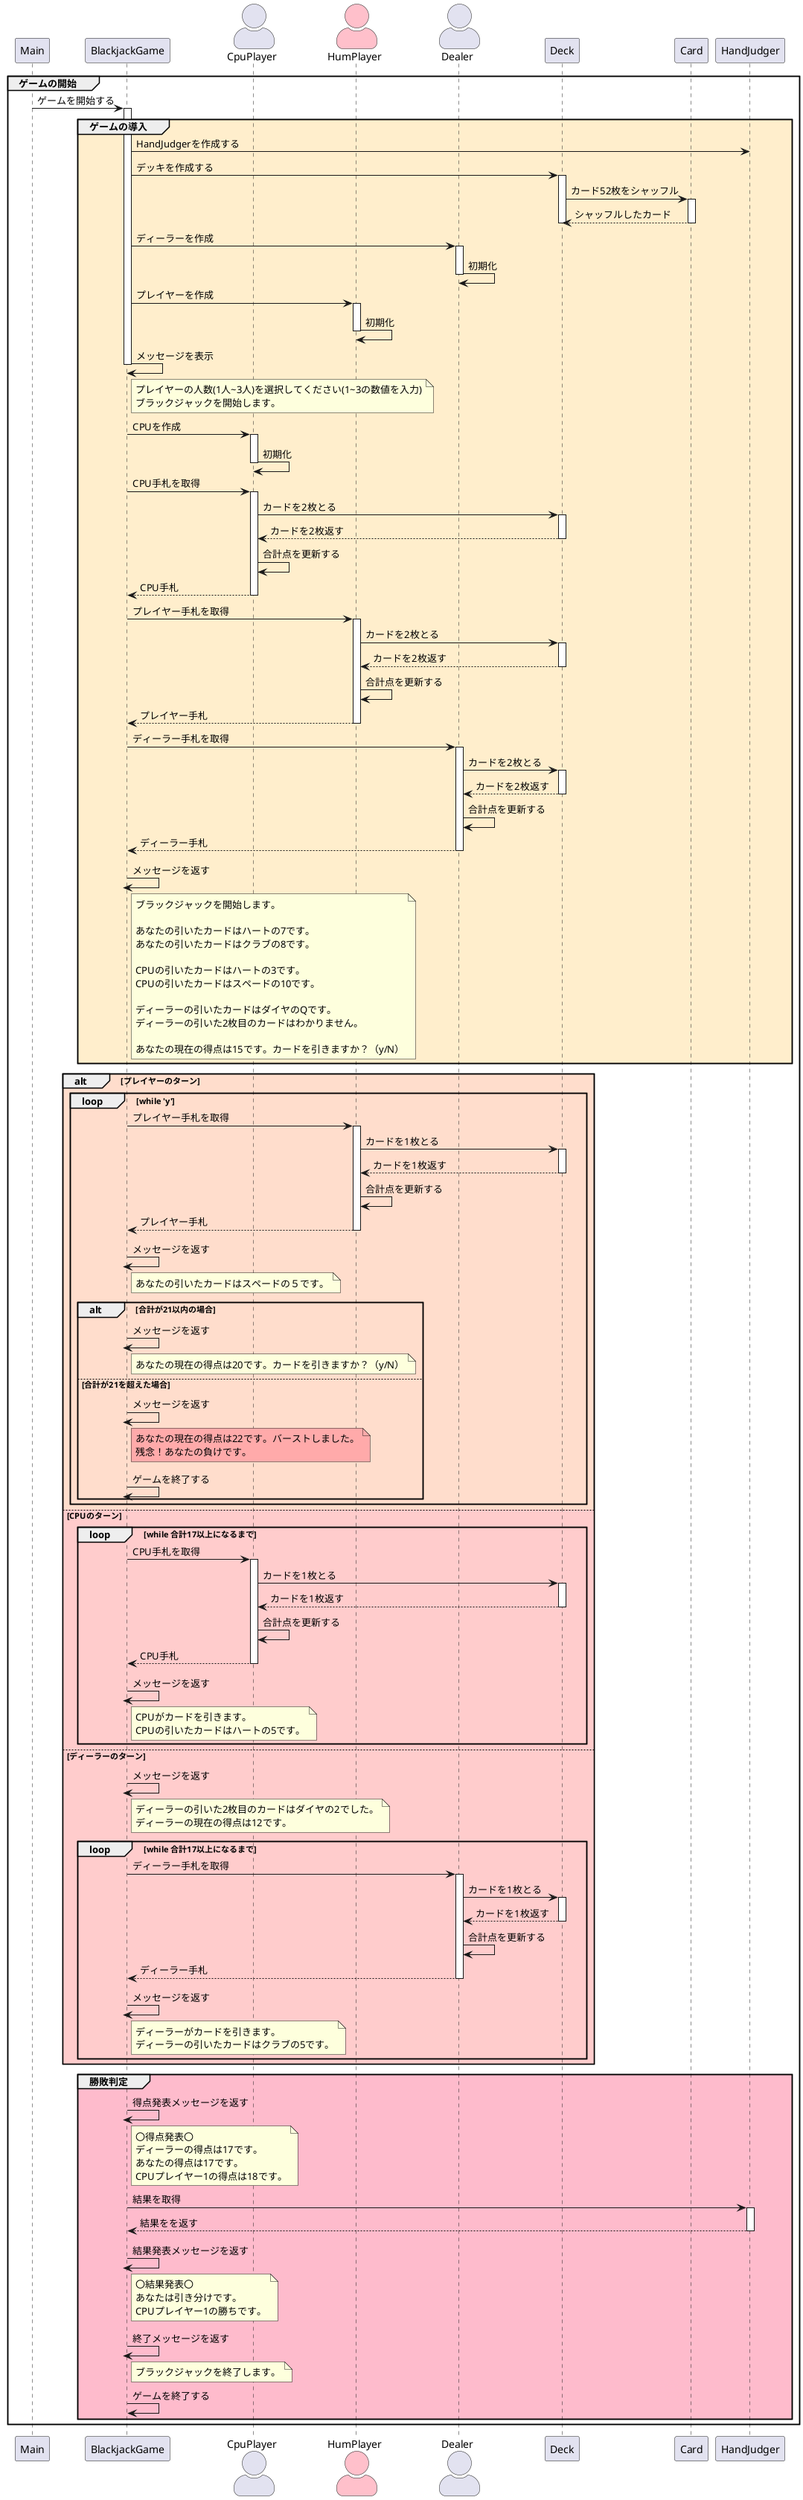 @startuml blackjack

skinparam actorStyle awesome

participant Main          as Main
participant BlackjackGame as Game
actor       CpuPlayer     as C
actor       HumPlayer     as P #pink
actor       Dealer        as D
participant Deck          as Deck
participant Card          as Card
participant HandJudger    as HandJudger

group ゲームの開始
    Main -> Game : ゲームを開始する
    activate Game

    group #FFEECC  ゲームの導入
        Game -> HandJudger : HandJudgerを作成する

        Game -> Deck : デッキを作成する
        activate Deck
        Deck -> Card : カード52枚をシャッフル
        activate Card
        Card --> Deck : シャッフルしたカード
        deactivate Card
        deactivate Deck

        Game -> D : ディーラーを作成
        activate D
        D -> D : 初期化
        deactivate D

        Game -> P : プレイヤーを作成
        activate P
        P -> P : 初期化
        deactivate P

    Game -> Game : メッセージを表示
        deactivate Game

        note right Game
            プレイヤーの人数(1人~3人)を選択してください(1~3の数値を入力)
            ブラックジャックを開始します。
        end note

        Game -> C : CPUを作成
        activate C
        C -> C : 初期化
        deactivate C

        Game -> C : CPU手札を取得
        activate C
        C -> Deck : カードを2枚とる
        activate Deck
        Deck --> C : カードを2枚返す
        deactivate Deck
        C -> C : 合計点を更新する
        C --> Game : CPU手札
        deactivate C

        Game -> P : プレイヤー手札を取得
        activate P
        P -> Deck : カードを2枚とる
        activate Deck
        Deck --> P : カードを2枚返す
        deactivate Deck
        P -> P : 合計点を更新する
        P --> Game : プレイヤー手札
        deactivate P

        Game -> D : ディーラー手札を取得
        activate D
        D -> Deck : カードを2枚とる
        activate Deck
        Deck  --> D : カードを2枚返す
        deactivate Deck
        D -> D : 合計点を更新する
        D --> Game : ディーラー手札
        deactivate D

        Game -> Game : メッセージを返す
        deactivate Game

        note right Game
            ブラックジャックを開始します。

            あなたの引いたカードはハートの7です。
            あなたの引いたカードはクラブの8です。

            CPUの引いたカードはハートの3です。
            CPUの引いたカードはスペードの10です。

            ディーラーの引いたカードはダイヤのQです。
            ディーラーの引いた2枚目のカードはわかりません。

            あなたの現在の得点は15です。カードを引きますか？（y/N）
        end note
    end


alt #FFDDCC プレイヤーのターン
    loop  while 'y'
        Game -> P : プレイヤー手札を取得
        activate P
        P -> Deck : カードを1枚とる
        activate Deck
        Deck --> P : カードを1枚返す
        deactivate Deck
        P -> P : 合計点を更新する
        P --> Game : プレイヤー手札
        deactivate P

        Game -> Game : メッセージを返す
        deactivate Game

        note right Game
            あなたの引いたカードはスペードの５です。
        end note

        alt 合計が21以内の場合
            Game -> Game : メッセージを返す
            deactivate Game
            note right Game
                あなたの現在の得点は20です。カードを引きますか？（y/N）
            end note

        else 合計が21を超えた場合
            Game -> Game : メッセージを返す
            deactivate Game
            note right Game #FFAAAA
                あなたの現在の得点は22です。バーストしました。
                残念！あなたの負けです。
            end note
            Game -> Game : ゲームを終了する
            deactivate Game
        end
    end

    else #FFCCCC CPUのターン
        loop while 合計17以上になるまで
            Game -> C : CPU手札を取得
            activate C
            C -> Deck : カードを1枚とる
            activate Deck
            Deck  --> C : カードを1枚返す
            deactivate Deck
            C -> C : 合計点を更新する
            C --> Game : CPU手札
            deactivate C

            Game -> Game : メッセージを返す
            deactivate Game

            note right Game
                CPUがカードを引きます。
                CPUの引いたカードはハートの5です。
            end note
        end

    else #FFCCCC ディーラーのターン
        Game -> Game : メッセージを返す
        deactivate Game
        note right Game
            ディーラーの引いた2枚目のカードはダイヤの2でした。
            ディーラーの現在の得点は12です。
        end note

        loop while 合計17以上になるまで
            Game -> D : ディーラー手札を取得
            activate D
            D -> Deck : カードを1枚とる
            activate Deck
            Deck  --> D : カードを1枚返す
            deactivate Deck
            D -> D : 合計点を更新する
            D --> Game : ディーラー手札
            deactivate D

            Game -> Game : メッセージを返す
            deactivate Game

            note right Game
                ディーラーがカードを引きます。
                ディーラーの引いたカードはクラブの5です。
            end note
        end
    end

    group #FEBBCC 勝敗判定

        Game -> Game : 得点発表メッセージを返す
        deactivate Game
        note right Game
            〇得点発表〇
            ディーラーの得点は17です。
            あなたの得点は17です。
            CPUプレイヤー1の得点は18です。
        end note

        Game -> HandJudger : 結果を取得
        activate HandJudger
        HandJudger --> Game : 結果をを返す
        deactivate HandJudger

        Game -> Game : 結果発表メッセージを返す
        deactivate Game
        note right Game
            〇結果発表〇
            あなたは引き分けです。
            CPUプレイヤー1の勝ちです。
        end note

        Game -> Game : 終了メッセージを返す
        deactivate Game
        note right Game
            ブラックジャックを終了します。
        end note

        Game -> Game : ゲームを終了する
    end
end
@enduml
